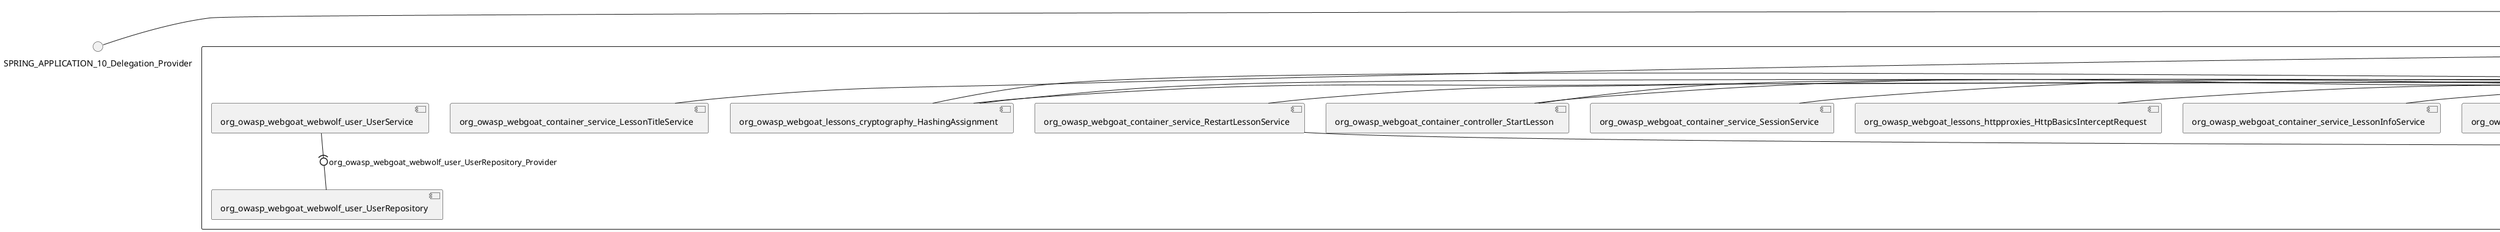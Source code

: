 @startuml
skinparam fixCircleLabelOverlapping true
skinparam componentStyle uml2
() SPRING_APPLICATION_10_Delegation_Provider
() SPRING_APPLICATION_11_Delegation_Provider
() SPRING_APPLICATION_12_Delegation_Provider
() SPRING_APPLICATION_13_Delegation_Provider
() SPRING_APPLICATION_14_Delegation_Provider
() SPRING_APPLICATION_15_Delegation_Provider
() SPRING_APPLICATION_16_Delegation_Provider
() SPRING_APPLICATION_2_Delegation_Provider
() SPRING_APPLICATION_3_Delegation_Provider
() SPRING_APPLICATION_4_Delegation_Provider
() SPRING_APPLICATION_5_Delegation_Provider
() SPRING_APPLICATION_6_Delegation_Provider
() SPRING_APPLICATION_7_Delegation_Provider
() SPRING_APPLICATION_8_Delegation_Provider
() SPRING_APPLICATION_9_Delegation_Provider
() SPRING_APPLICATION_BypassRestrictions_FieldRestrictions_POST_Delegation_Provider
() SPRING_APPLICATION_BypassRestrictions_frontendValidation_POST_Delegation_Provider
() SPRING_APPLICATION_ChromeDevTools_dummy_POST_Delegation_Provider
() SPRING_APPLICATION_ChromeDevTools_network_POST_Delegation_Provider
() SPRING_APPLICATION_CrossSiteScriptingStored_stored_xss_POST_Delegation_Provider
() SPRING_APPLICATION_CrossSiteScriptingStored_stored_xss_follow_up_POST_Delegation_Provider
() SPRING_APPLICATION_CrossSiteScripting_attack1_POST_Delegation_Provider
() SPRING_APPLICATION_CrossSiteScripting_attack3_POST_Delegation_Provider
() SPRING_APPLICATION_CrossSiteScripting_attack4_POST_Delegation_Provider
() SPRING_APPLICATION_CrossSiteScripting_attack5a_GET_Delegation_Provider
() SPRING_APPLICATION_CrossSiteScripting_attack6a_POST_Delegation_Provider
() SPRING_APPLICATION_CrossSiteScripting_dom_follow_up_POST_Delegation_Provider
() SPRING_APPLICATION_CrossSiteScripting_phone_home_xss_POST_Delegation_Provider
() SPRING_APPLICATION_CrossSiteScripting_quiz_GET_POST_Delegation_Provider
() SPRING_APPLICATION_Delegation_Provider
() SPRING_APPLICATION_GET_10_Delegation_Provider
() SPRING_APPLICATION_GET_11_Delegation_Provider
() SPRING_APPLICATION_GET_2_Delegation_Provider
() SPRING_APPLICATION_GET_3_Delegation_Provider
() SPRING_APPLICATION_GET_4_Delegation_Provider
() SPRING_APPLICATION_GET_5_Delegation_Provider
() SPRING_APPLICATION_GET_6_Delegation_Provider
() SPRING_APPLICATION_GET_7_Delegation_Provider
() SPRING_APPLICATION_GET_8_Delegation_Provider
() SPRING_APPLICATION_GET_9_Delegation_Provider
() SPRING_APPLICATION_GET_Delegation_Provider
() SPRING_APPLICATION_HtmlTampering_task_POST_Delegation_Provider
() SPRING_APPLICATION_HttpBasics_attack1_POST_Delegation_Provider
() SPRING_APPLICATION_HttpBasics_attack2_POST_Delegation_Provider
() SPRING_APPLICATION_IDOR_diff_attributes_POST_Delegation_Provider
() SPRING_APPLICATION_IDOR_login_POST_Delegation_Provider
() SPRING_APPLICATION_IDOR_profile_alt_path_POST_Delegation_Provider
() SPRING_APPLICATION_InsecureDeserialization_task_POST_Delegation_Provider
() SPRING_APPLICATION_InsecureLogin_Delegation_Provider
() SPRING_APPLICATION_JWT_decode_POST_Delegation_Provider
() SPRING_APPLICATION_JWT_jku_Delegation_Provider
() SPRING_APPLICATION_JWT_kid_Delegation_Provider
() SPRING_APPLICATION_JWT_quiz_GET_POST_Delegation_Provider
() SPRING_APPLICATION_JWT_refresh_Delegation_Provider
() SPRING_APPLICATION_JWT_secret_POST_Delegation_Provider
() SPRING_APPLICATION_JWT_votings_Delegation_Provider
() SPRING_APPLICATION_LogSpoofing_log_bleeding_POST_Delegation_Provider
() SPRING_APPLICATION_LogSpoofing_log_spoofing_POST_Delegation_Provider
() SPRING_APPLICATION_POST_10_Delegation_Provider
() SPRING_APPLICATION_POST_11_Delegation_Provider
() SPRING_APPLICATION_POST_12_Delegation_Provider
() SPRING_APPLICATION_POST_13_Delegation_Provider
() SPRING_APPLICATION_POST_14_Delegation_Provider
() SPRING_APPLICATION_POST_15_Delegation_Provider
() SPRING_APPLICATION_POST_16_Delegation_Provider
() SPRING_APPLICATION_POST_17_Delegation_Provider
() SPRING_APPLICATION_POST_18_Delegation_Provider
() SPRING_APPLICATION_POST_2_Delegation_Provider
() SPRING_APPLICATION_POST_3_Delegation_Provider
() SPRING_APPLICATION_POST_4_Delegation_Provider
() SPRING_APPLICATION_POST_5_Delegation_Provider
() SPRING_APPLICATION_POST_6_Delegation_Provider
() SPRING_APPLICATION_POST_7_Delegation_Provider
() SPRING_APPLICATION_POST_8_Delegation_Provider
() SPRING_APPLICATION_POST_9_Delegation_Provider
() SPRING_APPLICATION_POST_Delegation_Provider
() SPRING_APPLICATION_PUT_Delegation_Provider
() SPRING_APPLICATION_PasswordReset_ForgotPassword_create_password_reset_link_POST_Delegation_Provider
() SPRING_APPLICATION_PasswordReset_SecurityQuestions_POST_Delegation_Provider
() SPRING_APPLICATION_PasswordReset_reset_Delegation_Provider
() SPRING_APPLICATION_PasswordReset_simple_mail_reset_POST_Delegation_Provider
() SPRING_APPLICATION_PathTraversal_profile_picture_GET_Delegation_Provider
() SPRING_APPLICATION_PathTraversal_profile_picture_fix_GET_Delegation_Provider
() SPRING_APPLICATION_PathTraversal_profile_upload_POST_Delegation_Provider
() SPRING_APPLICATION_PathTraversal_profile_upload_fix_POST_Delegation_Provider
() SPRING_APPLICATION_PathTraversal_profile_upload_remove_user_input_POST_Delegation_Provider
() SPRING_APPLICATION_PathTraversal_random_POST_Delegation_Provider
() SPRING_APPLICATION_PathTraversal_random_picture_GET_Delegation_Provider
() SPRING_APPLICATION_PathTraversal_zip_slip_Delegation_Provider
() SPRING_APPLICATION_SSRF_task1_POST_Delegation_Provider
() SPRING_APPLICATION_SSRF_task2_POST_Delegation_Provider
() SPRING_APPLICATION_SecurePasswords_assignment_POST_Delegation_Provider
() SPRING_APPLICATION_SqlInjectionAdvanced_attack6a_POST_Delegation_Provider
() SPRING_APPLICATION_SqlInjectionAdvanced_attack6b_POST_Delegation_Provider
() SPRING_APPLICATION_SqlInjectionAdvanced_challenge_Login_POST_Delegation_Provider
() SPRING_APPLICATION_SqlInjectionAdvanced_challenge_PUT_Delegation_Provider
() SPRING_APPLICATION_SqlInjectionAdvanced_quiz_GET_POST_Delegation_Provider
() SPRING_APPLICATION_SqlInjectionMitigations_attack10a_POST_Delegation_Provider
() SPRING_APPLICATION_SqlInjectionMitigations_attack10b_POST_Delegation_Provider
() SPRING_APPLICATION_SqlInjectionMitigations_attack12a_POST_Delegation_Provider
() SPRING_APPLICATION_SqlInjectionMitigations_servers_GET_Delegation_Provider
() SPRING_APPLICATION_SqlInjection_assignment5a_POST_Delegation_Provider
() SPRING_APPLICATION_SqlInjection_assignment5b_POST_Delegation_Provider
() SPRING_APPLICATION_SqlInjection_attack10_POST_Delegation_Provider
() SPRING_APPLICATION_SqlInjection_attack2_POST_Delegation_Provider
() SPRING_APPLICATION_SqlInjection_attack3_POST_Delegation_Provider
() SPRING_APPLICATION_SqlInjection_attack4_POST_Delegation_Provider
() SPRING_APPLICATION_SqlInjection_attack5_POST_Delegation_Provider
() SPRING_APPLICATION_SqlInjection_attack8_POST_Delegation_Provider
() SPRING_APPLICATION_SqlInjection_attack9_POST_Delegation_Provider
() SPRING_APPLICATION_SqlOnlyInputValidationOnKeywords_attack_POST_Delegation_Provider
() SPRING_APPLICATION_SqlOnlyInputValidation_attack_POST_Delegation_Provider
() SPRING_APPLICATION_VulnerableComponents_attack1_POST_Delegation_Provider
() SPRING_APPLICATION_WebWolf_GET_Delegation_Provider
() SPRING_APPLICATION_WebWolf_landing_Delegation_Provider
() SPRING_APPLICATION_WebWolf_mail_Delegation_Provider
() SPRING_APPLICATION_challenge_1_POST_Delegation_Provider
() SPRING_APPLICATION_challenge_5_POST_Delegation_Provider
() SPRING_APPLICATION_challenge_7_Delegation_Provider
() SPRING_APPLICATION_challenge_8_Delegation_Provider
() SPRING_APPLICATION_challenge_logo_Delegation_Provider
() SPRING_APPLICATION_cia_quiz_GET_POST_Delegation_Provider
() SPRING_APPLICATION_clientSideFiltering_attack1_POST_Delegation_Provider
() SPRING_APPLICATION_clientSideFiltering_challenge_store_coupons_GET_Delegation_Provider
() SPRING_APPLICATION_clientSideFiltering_getItForFree_POST_Delegation_Provider
() SPRING_APPLICATION_clientSideFiltering_salaries_GET_Delegation_Provider
() SPRING_APPLICATION_crypto_encoding_basic_auth_POST_Delegation_Provider
() SPRING_APPLICATION_crypto_encoding_xor_POST_Delegation_Provider
() SPRING_APPLICATION_crypto_hashing_POST_Delegation_Provider
() SPRING_APPLICATION_crypto_secure_defaults_POST_Delegation_Provider
() SPRING_APPLICATION_crypto_signing_verify_POST_Delegation_Provider
() SPRING_APPLICATION_csrf_feedback_message_POST_Delegation_Provider
() SPRING_APPLICATION_csrf_review_POST_Delegation_Provider
() SPRING_APPLICATION_files_GET_Delegation_Provider
() SPRING_APPLICATION_fileupload_POST_Delegation_Provider
() SPRING_APPLICATION_jwt_Delegation_Provider
() SPRING_APPLICATION_landing_Delegation_Provider
() SPRING_APPLICATION_lesson_template_Delegation_Provider
() SPRING_APPLICATION_login_oauth_mvc_GET_Delegation_Provider
() SPRING_APPLICATION_mail_DELETE_GET_POST_Delegation_Provider
() SPRING_APPLICATION_register_mvc_POST_Delegation_Provider
() SPRING_APPLICATION_registration_GET_Delegation_Provider
() SPRING_APPLICATION_requests_GET_Delegation_Provider
() SPRING_APPLICATION_scoreboard_data_GET_Delegation_Provider
() SPRING_APPLICATION_server_directory_GET_Delegation_Provider
() SPRING_APPLICATION_service_debug_labels_mvc_Delegation_Provider
() SPRING_APPLICATION_service_lessonoverview_mvc_Delegation_Provider
() SPRING_APPLICATION_xxe_comments_GET_Delegation_Provider
rectangle System {
[org_owasp_webgoat_container_HammerHead] [[webgoat-webgoat.repository#_XT9deCNZEe-AS-6cLPcT8Q]]
[org_owasp_webgoat_container_WebWolfRedirect] [[webgoat-webgoat.repository#_XT9deCNZEe-AS-6cLPcT8Q]]
[org_owasp_webgoat_container_controller_StartLesson] [[webgoat-webgoat.repository#_XT9deCNZEe-AS-6cLPcT8Q]]
[org_owasp_webgoat_container_controller_Welcome] [[webgoat-webgoat.repository#_XT9deCNZEe-AS-6cLPcT8Q]]
[org_owasp_webgoat_container_i18n_PluginMessages_Provider] [[webgoat-webgoat.repository#_XT9deCNZEe-AS-6cLPcT8Q]]
[org_owasp_webgoat_container_service_EnvironmentService] [[webgoat-webgoat.repository#_XT9deCNZEe-AS-6cLPcT8Q]]
[org_owasp_webgoat_container_service_HintService] [[webgoat-webgoat.repository#_XT9deCNZEe-AS-6cLPcT8Q]]
[org_owasp_webgoat_container_service_LabelDebugService] [[webgoat-webgoat.repository#_XT9deCNZEe-AS-6cLPcT8Q]]
[org_owasp_webgoat_container_service_LabelService] [[webgoat-webgoat.repository#_XT9deCNZEe-AS-6cLPcT8Q]]
[org_owasp_webgoat_container_service_LessonInfoService] [[webgoat-webgoat.repository#_XT9deCNZEe-AS-6cLPcT8Q]]
[org_owasp_webgoat_container_service_LessonMenuService] [[webgoat-webgoat.repository#_XT9deCNZEe-AS-6cLPcT8Q]]
[org_owasp_webgoat_container_service_LessonProgressService] [[webgoat-webgoat.repository#_XT9deCNZEe-AS-6cLPcT8Q]]
[org_owasp_webgoat_container_service_LessonTitleService] [[webgoat-webgoat.repository#_XT9deCNZEe-AS-6cLPcT8Q]]
[org_owasp_webgoat_container_service_ReportCardService] [[webgoat-webgoat.repository#_XT9deCNZEe-AS-6cLPcT8Q]]
[org_owasp_webgoat_container_service_RestartLessonService] [[webgoat-webgoat.repository#_XT9deCNZEe-AS-6cLPcT8Q]]
[org_owasp_webgoat_container_service_SessionService] [[webgoat-webgoat.repository#_XT9deCNZEe-AS-6cLPcT8Q]]
[org_owasp_webgoat_container_session_UserSessionData_Provider] [[webgoat-webgoat.repository#_XT9deCNZEe-AS-6cLPcT8Q]]
[org_owasp_webgoat_container_session_WebSession_Provider] [[webgoat-webgoat.repository#_XT9deCNZEe-AS-6cLPcT8Q]]
[org_owasp_webgoat_container_users_RegistrationController] [[webgoat-webgoat.repository#_XT9deCNZEe-AS-6cLPcT8Q]]
[org_owasp_webgoat_container_users_Scoreboard] [[webgoat-webgoat.repository#_XT9deCNZEe-AS-6cLPcT8Q]]
[org_owasp_webgoat_container_users_UserRepository] [[webgoat-webgoat.repository#_XT9deCNZEe-AS-6cLPcT8Q]]
[org_owasp_webgoat_container_users_UserService] [[webgoat-webgoat.repository#_XT9deCNZEe-AS-6cLPcT8Q]]
[org_owasp_webgoat_container_users_UserTrackerRepository] [[webgoat-webgoat.repository#_XT9deCNZEe-AS-6cLPcT8Q]]
[org_owasp_webgoat_lessons_authbypass_VerifyAccount] [[webgoat-webgoat.repository#_XT9deCNZEe-AS-6cLPcT8Q]]
[org_owasp_webgoat_lessons_bypassrestrictions_BypassRestrictionsFieldRestrictions] [[webgoat-webgoat.repository#_XT9deCNZEe-AS-6cLPcT8Q]]
[org_owasp_webgoat_lessons_bypassrestrictions_BypassRestrictionsFrontendValidation] [[webgoat-webgoat.repository#_XT9deCNZEe-AS-6cLPcT8Q]]
[org_owasp_webgoat_lessons_challenges_FlagController] [[webgoat-webgoat.repository#_XT9deCNZEe-AS-6cLPcT8Q]]
[org_owasp_webgoat_lessons_challenges_challenge1_Assignment1] [[webgoat-webgoat.repository#_XT9deCNZEe-AS-6cLPcT8Q]]
[org_owasp_webgoat_lessons_challenges_challenge1_ImageServlet] [[webgoat-webgoat.repository#_XT9deCNZEe-AS-6cLPcT8Q]]
[org_owasp_webgoat_lessons_challenges_challenge5_Assignment5] [[webgoat-webgoat.repository#_XT9deCNZEe-AS-6cLPcT8Q]]
[org_owasp_webgoat_lessons_challenges_challenge7_Assignment7] [[webgoat-webgoat.repository#_XT9deCNZEe-AS-6cLPcT8Q]]
[org_owasp_webgoat_lessons_challenges_challenge8_Assignment8] [[webgoat-webgoat.repository#_XT9deCNZEe-AS-6cLPcT8Q]]
[org_owasp_webgoat_lessons_chromedevtools_NetworkDummy] [[webgoat-webgoat.repository#_XT9deCNZEe-AS-6cLPcT8Q]]
[org_owasp_webgoat_lessons_chromedevtools_NetworkLesson] [[webgoat-webgoat.repository#_XT9deCNZEe-AS-6cLPcT8Q]]
[org_owasp_webgoat_lessons_cia_CIAQuiz] [[webgoat-webgoat.repository#_XT9deCNZEe-AS-6cLPcT8Q]]
[org_owasp_webgoat_lessons_clientsidefiltering_ClientSideFilteringAssignment] [[webgoat-webgoat.repository#_XT9deCNZEe-AS-6cLPcT8Q]]
[org_owasp_webgoat_lessons_clientsidefiltering_ClientSideFilteringFreeAssignment] [[webgoat-webgoat.repository#_XT9deCNZEe-AS-6cLPcT8Q]]
[org_owasp_webgoat_lessons_clientsidefiltering_Salaries] [[webgoat-webgoat.repository#_XT9deCNZEe-AS-6cLPcT8Q]]
[org_owasp_webgoat_lessons_clientsidefiltering_ShopEndpoint] [[webgoat-webgoat.repository#_XT9deCNZEe-AS-6cLPcT8Q]]
[org_owasp_webgoat_lessons_cryptography_EncodingAssignment] [[webgoat-webgoat.repository#_XT9deCNZEe-AS-6cLPcT8Q]]
[org_owasp_webgoat_lessons_cryptography_HashingAssignment] [[webgoat-webgoat.repository#_XT9deCNZEe-AS-6cLPcT8Q]]
[org_owasp_webgoat_lessons_cryptography_SecureDefaultsAssignment] [[webgoat-webgoat.repository#_XT9deCNZEe-AS-6cLPcT8Q]]
[org_owasp_webgoat_lessons_cryptography_SigningAssignment] [[webgoat-webgoat.repository#_XT9deCNZEe-AS-6cLPcT8Q]]
[org_owasp_webgoat_lessons_cryptography_XOREncodingAssignment] [[webgoat-webgoat.repository#_XT9deCNZEe-AS-6cLPcT8Q]]
[org_owasp_webgoat_lessons_csrf_CSRFConfirmFlag1] [[webgoat-webgoat.repository#_XT9deCNZEe-AS-6cLPcT8Q]]
[org_owasp_webgoat_lessons_csrf_CSRFFeedback] [[webgoat-webgoat.repository#_XT9deCNZEe-AS-6cLPcT8Q]]
[org_owasp_webgoat_lessons_csrf_CSRFGetFlag] [[webgoat-webgoat.repository#_XT9deCNZEe-AS-6cLPcT8Q]]
[org_owasp_webgoat_lessons_csrf_CSRFLogin] [[webgoat-webgoat.repository#_XT9deCNZEe-AS-6cLPcT8Q]]
[org_owasp_webgoat_lessons_csrf_ForgedReviews] [[webgoat-webgoat.repository#_XT9deCNZEe-AS-6cLPcT8Q]]
[org_owasp_webgoat_lessons_csrf_ObjectMapper_Provider] [[webgoat-webgoat.repository#_XT9deCNZEe-AS-6cLPcT8Q]]
[org_owasp_webgoat_lessons_deserialization_InsecureDeserializationTask] [[webgoat-webgoat.repository#_XT9deCNZEe-AS-6cLPcT8Q]]
[org_owasp_webgoat_lessons_hijacksession_HijackSessionAssignment] [[webgoat-webgoat.repository#_XT9deCNZEe-AS-6cLPcT8Q]]
[org_owasp_webgoat_lessons_hijacksession_cas_HijackSessionAuthenticationProvider] [[webgoat-webgoat.repository#_XT9deCNZEe-AS-6cLPcT8Q]]
[org_owasp_webgoat_lessons_htmltampering_HtmlTamperingTask] [[webgoat-webgoat.repository#_XT9deCNZEe-AS-6cLPcT8Q]]
[org_owasp_webgoat_lessons_httpbasics_HttpBasicsLesson] [[webgoat-webgoat.repository#_XT9deCNZEe-AS-6cLPcT8Q]]
[org_owasp_webgoat_lessons_httpbasics_HttpBasicsQuiz] [[webgoat-webgoat.repository#_XT9deCNZEe-AS-6cLPcT8Q]]
[org_owasp_webgoat_lessons_httpproxies_HttpBasicsInterceptRequest] [[webgoat-webgoat.repository#_XT9deCNZEe-AS-6cLPcT8Q]]
[org_owasp_webgoat_lessons_idor_IDORDiffAttributes] [[webgoat-webgoat.repository#_XT9deCNZEe-AS-6cLPcT8Q]]
[org_owasp_webgoat_lessons_idor_IDOREditOtherProfile] [[webgoat-webgoat.repository#_XT9deCNZEe-AS-6cLPcT8Q]]
[org_owasp_webgoat_lessons_idor_IDORLogin] [[webgoat-webgoat.repository#_XT9deCNZEe-AS-6cLPcT8Q]]
[org_owasp_webgoat_lessons_idor_IDORViewOtherProfile] [[webgoat-webgoat.repository#_XT9deCNZEe-AS-6cLPcT8Q]]
[org_owasp_webgoat_lessons_idor_IDORViewOwnProfile] [[webgoat-webgoat.repository#_XT9deCNZEe-AS-6cLPcT8Q]]
[org_owasp_webgoat_lessons_idor_IDORViewOwnProfileAltUrl] [[webgoat-webgoat.repository#_XT9deCNZEe-AS-6cLPcT8Q]]
[org_owasp_webgoat_lessons_insecurelogin_InsecureLoginTask] [[webgoat-webgoat.repository#_XT9deCNZEe-AS-6cLPcT8Q]]
[org_owasp_webgoat_lessons_jwt_JWTDecodeEndpoint] [[webgoat-webgoat.repository#_XT9deCNZEe-AS-6cLPcT8Q]]
[org_owasp_webgoat_lessons_jwt_JWTQuiz] [[webgoat-webgoat.repository#_XT9deCNZEe-AS-6cLPcT8Q]]
[org_owasp_webgoat_lessons_jwt_JWTRefreshEndpoint] [[webgoat-webgoat.repository#_XT9deCNZEe-AS-6cLPcT8Q]]
[org_owasp_webgoat_lessons_jwt_JWTSecretKeyEndpoint] [[webgoat-webgoat.repository#_XT9deCNZEe-AS-6cLPcT8Q]]
[org_owasp_webgoat_lessons_jwt_JWTVotesEndpoint] [[webgoat-webgoat.repository#_XT9deCNZEe-AS-6cLPcT8Q]]
[org_owasp_webgoat_lessons_jwt_claimmisuse_JWTHeaderJKUEndpoint] [[webgoat-webgoat.repository#_XT9deCNZEe-AS-6cLPcT8Q]]
[org_owasp_webgoat_lessons_jwt_claimmisuse_JWTHeaderKIDEndpoint] [[webgoat-webgoat.repository#_XT9deCNZEe-AS-6cLPcT8Q]]
[org_owasp_webgoat_lessons_lessontemplate_SampleAttack] [[webgoat-webgoat.repository#_XT9deCNZEe-AS-6cLPcT8Q]]
[org_owasp_webgoat_lessons_logging_LogBleedingTask] [[webgoat-webgoat.repository#_XT9deCNZEe-AS-6cLPcT8Q]]
[org_owasp_webgoat_lessons_logging_LogSpoofingTask] [[webgoat-webgoat.repository#_XT9deCNZEe-AS-6cLPcT8Q]]
[org_owasp_webgoat_lessons_missingac_MissingFunctionACHiddenMenus] [[webgoat-webgoat.repository#_XT9deCNZEe-AS-6cLPcT8Q]]
[org_owasp_webgoat_lessons_missingac_MissingFunctionACUsers] [[webgoat-webgoat.repository#_XT9deCNZEe-AS-6cLPcT8Q]]
[org_owasp_webgoat_lessons_missingac_MissingFunctionACYourHash] [[webgoat-webgoat.repository#_XT9deCNZEe-AS-6cLPcT8Q]]
[org_owasp_webgoat_lessons_missingac_MissingFunctionACYourHashAdmin] [[webgoat-webgoat.repository#_XT9deCNZEe-AS-6cLPcT8Q]]
[org_owasp_webgoat_lessons_passwordreset_QuestionsAssignment] [[webgoat-webgoat.repository#_XT9deCNZEe-AS-6cLPcT8Q]]
[org_owasp_webgoat_lessons_passwordreset_ResetLinkAssignment] [[webgoat-webgoat.repository#_XT9deCNZEe-AS-6cLPcT8Q]]
[org_owasp_webgoat_lessons_passwordreset_ResetLinkAssignmentForgotPassword] [[webgoat-webgoat.repository#_XT9deCNZEe-AS-6cLPcT8Q]]
[org_owasp_webgoat_lessons_passwordreset_SecurityQuestionAssignment] [[webgoat-webgoat.repository#_XT9deCNZEe-AS-6cLPcT8Q]]
[org_owasp_webgoat_lessons_passwordreset_SimpleMailAssignment] [[webgoat-webgoat.repository#_XT9deCNZEe-AS-6cLPcT8Q]]
[org_owasp_webgoat_lessons_passwordreset_TriedQuestions] [[webgoat-webgoat.repository#_XT9deCNZEe-AS-6cLPcT8Q]]
[org_owasp_webgoat_lessons_pathtraversal_ProfileUpload] [[webgoat-webgoat.repository#_XT9deCNZEe-AS-6cLPcT8Q]]
[org_owasp_webgoat_lessons_pathtraversal_ProfileUploadFix] [[webgoat-webgoat.repository#_XT9deCNZEe-AS-6cLPcT8Q]]
[org_owasp_webgoat_lessons_pathtraversal_ProfileUploadRemoveUserInput] [[webgoat-webgoat.repository#_XT9deCNZEe-AS-6cLPcT8Q]]
[org_owasp_webgoat_lessons_pathtraversal_ProfileUploadRetrieval] [[webgoat-webgoat.repository#_XT9deCNZEe-AS-6cLPcT8Q]]
[org_owasp_webgoat_lessons_pathtraversal_ProfileZipSlip] [[webgoat-webgoat.repository#_XT9deCNZEe-AS-6cLPcT8Q]]
[org_owasp_webgoat_lessons_securepasswords_SecurePasswordsAssignment] [[webgoat-webgoat.repository#_XT9deCNZEe-AS-6cLPcT8Q]]
[org_owasp_webgoat_lessons_spoofcookie_SpoofCookieAssignment] [[webgoat-webgoat.repository#_XT9deCNZEe-AS-6cLPcT8Q]]
[org_owasp_webgoat_lessons_sqlinjection_advanced_SqlInjectionChallenge] [[webgoat-webgoat.repository#_XT9deCNZEe-AS-6cLPcT8Q]]
[org_owasp_webgoat_lessons_sqlinjection_advanced_SqlInjectionChallengeLogin] [[webgoat-webgoat.repository#_XT9deCNZEe-AS-6cLPcT8Q]]
[org_owasp_webgoat_lessons_sqlinjection_advanced_SqlInjectionLesson6a] [[webgoat-webgoat.repository#_XT9deCNZEe-AS-6cLPcT8Q]]
[org_owasp_webgoat_lessons_sqlinjection_advanced_SqlInjectionLesson6b] [[webgoat-webgoat.repository#_XT9deCNZEe-AS-6cLPcT8Q]]
[org_owasp_webgoat_lessons_sqlinjection_advanced_SqlInjectionQuiz] [[webgoat-webgoat.repository#_XT9deCNZEe-AS-6cLPcT8Q]]
[org_owasp_webgoat_lessons_sqlinjection_introduction_SqlInjectionLesson10] [[webgoat-webgoat.repository#_XT9deCNZEe-AS-6cLPcT8Q]]
[org_owasp_webgoat_lessons_sqlinjection_introduction_SqlInjectionLesson2] [[webgoat-webgoat.repository#_XT9deCNZEe-AS-6cLPcT8Q]]
[org_owasp_webgoat_lessons_sqlinjection_introduction_SqlInjectionLesson3] [[webgoat-webgoat.repository#_XT9deCNZEe-AS-6cLPcT8Q]]
[org_owasp_webgoat_lessons_sqlinjection_introduction_SqlInjectionLesson4] [[webgoat-webgoat.repository#_XT9deCNZEe-AS-6cLPcT8Q]]
[org_owasp_webgoat_lessons_sqlinjection_introduction_SqlInjectionLesson5] [[webgoat-webgoat.repository#_XT9deCNZEe-AS-6cLPcT8Q]]
[org_owasp_webgoat_lessons_sqlinjection_introduction_SqlInjectionLesson5a] [[webgoat-webgoat.repository#_XT9deCNZEe-AS-6cLPcT8Q]]
[org_owasp_webgoat_lessons_sqlinjection_introduction_SqlInjectionLesson5b] [[webgoat-webgoat.repository#_XT9deCNZEe-AS-6cLPcT8Q]]
[org_owasp_webgoat_lessons_sqlinjection_introduction_SqlInjectionLesson8] [[webgoat-webgoat.repository#_XT9deCNZEe-AS-6cLPcT8Q]]
[org_owasp_webgoat_lessons_sqlinjection_introduction_SqlInjectionLesson9] [[webgoat-webgoat.repository#_XT9deCNZEe-AS-6cLPcT8Q]]
[org_owasp_webgoat_lessons_sqlinjection_mitigation_Servers] [[webgoat-webgoat.repository#_XT9deCNZEe-AS-6cLPcT8Q]]
[org_owasp_webgoat_lessons_sqlinjection_mitigation_SqlInjectionLesson10a] [[webgoat-webgoat.repository#_XT9deCNZEe-AS-6cLPcT8Q]]
[org_owasp_webgoat_lessons_sqlinjection_mitigation_SqlInjectionLesson10b] [[webgoat-webgoat.repository#_XT9deCNZEe-AS-6cLPcT8Q]]
[org_owasp_webgoat_lessons_sqlinjection_mitigation_SqlInjectionLesson13] [[webgoat-webgoat.repository#_XT9deCNZEe-AS-6cLPcT8Q]]
[org_owasp_webgoat_lessons_sqlinjection_mitigation_SqlOnlyInputValidation] [[webgoat-webgoat.repository#_XT9deCNZEe-AS-6cLPcT8Q]]
[org_owasp_webgoat_lessons_sqlinjection_mitigation_SqlOnlyInputValidationOnKeywords] [[webgoat-webgoat.repository#_XT9deCNZEe-AS-6cLPcT8Q]]
[org_owasp_webgoat_lessons_ssrf_SSRFTask1] [[webgoat-webgoat.repository#_XT9deCNZEe-AS-6cLPcT8Q]]
[org_owasp_webgoat_lessons_ssrf_SSRFTask2] [[webgoat-webgoat.repository#_XT9deCNZEe-AS-6cLPcT8Q]]
[org_owasp_webgoat_lessons_vulnerablecomponents_VulnerableComponentsLesson] [[webgoat-webgoat.repository#_XT9deCNZEe-AS-6cLPcT8Q]]
[org_owasp_webgoat_lessons_webwolfintroduction_LandingAssignment] [[webgoat-webgoat.repository#_XT9deCNZEe-AS-6cLPcT8Q]]
[org_owasp_webgoat_lessons_webwolfintroduction_MailAssignment] [[webgoat-webgoat.repository#_XT9deCNZEe-AS-6cLPcT8Q]]
[org_owasp_webgoat_lessons_xss_CrossSiteScriptingLesson1] [[webgoat-webgoat.repository#_XT9deCNZEe-AS-6cLPcT8Q]]
[org_owasp_webgoat_lessons_xss_CrossSiteScriptingLesson3] [[webgoat-webgoat.repository#_XT9deCNZEe-AS-6cLPcT8Q]]
[org_owasp_webgoat_lessons_xss_CrossSiteScriptingLesson4] [[webgoat-webgoat.repository#_XT9deCNZEe-AS-6cLPcT8Q]]
[org_owasp_webgoat_lessons_xss_CrossSiteScriptingLesson5a] [[webgoat-webgoat.repository#_XT9deCNZEe-AS-6cLPcT8Q]]
[org_owasp_webgoat_lessons_xss_CrossSiteScriptingLesson6a] [[webgoat-webgoat.repository#_XT9deCNZEe-AS-6cLPcT8Q]]
[org_owasp_webgoat_lessons_xss_CrossSiteScriptingQuiz] [[webgoat-webgoat.repository#_XT9deCNZEe-AS-6cLPcT8Q]]
[org_owasp_webgoat_lessons_xss_DOMCrossSiteScripting] [[webgoat-webgoat.repository#_XT9deCNZEe-AS-6cLPcT8Q]]
[org_owasp_webgoat_lessons_xss_DOMCrossSiteScriptingVerifier] [[webgoat-webgoat.repository#_XT9deCNZEe-AS-6cLPcT8Q]]
[org_owasp_webgoat_lessons_xss_stored_StoredCrossSiteScriptingVerifier] [[webgoat-webgoat.repository#_XT9deCNZEe-AS-6cLPcT8Q]]
[org_owasp_webgoat_lessons_xss_stored_StoredXssComments] [[webgoat-webgoat.repository#_XT9deCNZEe-AS-6cLPcT8Q]]
[org_owasp_webgoat_lessons_xxe_BlindSendFileAssignment] [[webgoat-webgoat.repository#_XT9deCNZEe-AS-6cLPcT8Q]]
[org_owasp_webgoat_lessons_xxe_CommentsCache] [[webgoat-webgoat.repository#_XT9deCNZEe-AS-6cLPcT8Q]]
[org_owasp_webgoat_lessons_xxe_CommentsEndpoint] [[webgoat-webgoat.repository#_XT9deCNZEe-AS-6cLPcT8Q]]
[org_owasp_webgoat_lessons_xxe_ContentTypeAssignment] [[webgoat-webgoat.repository#_XT9deCNZEe-AS-6cLPcT8Q]]
[org_owasp_webgoat_lessons_xxe_SimpleXXE] [[webgoat-webgoat.repository#_XT9deCNZEe-AS-6cLPcT8Q]]
[org_owasp_webgoat_webwolf_FileServer] [[webgoat-webgoat.repository#_XT9deCNZEe-AS-6cLPcT8Q]]
[org_owasp_webgoat_webwolf_jwt_JWTController] [[webgoat-webgoat.repository#_XT9deCNZEe-AS-6cLPcT8Q]]
[org_owasp_webgoat_webwolf_mailbox_MailboxController] [[webgoat-webgoat.repository#_XT9deCNZEe-AS-6cLPcT8Q]]
[org_owasp_webgoat_webwolf_mailbox_MailboxRepository] [[webgoat-webgoat.repository#_XT9deCNZEe-AS-6cLPcT8Q]]
[org_owasp_webgoat_webwolf_requests_LandingPage] [[webgoat-webgoat.repository#_XT9deCNZEe-AS-6cLPcT8Q]]
[org_owasp_webgoat_webwolf_requests_Requests] [[webgoat-webgoat.repository#_XT9deCNZEe-AS-6cLPcT8Q]]
[org_owasp_webgoat_webwolf_user_UserRepository] [[webgoat-webgoat.repository#_XT9deCNZEe-AS-6cLPcT8Q]]
[org_owasp_webgoat_webwolf_user_UserService] [[webgoat-webgoat.repository#_XT9deCNZEe-AS-6cLPcT8Q]]
port SPRING_APPLICATION_10_Provider
SPRING_APPLICATION_10_Delegation_Provider - SPRING_APPLICATION_10_Provider
SPRING_APPLICATION_10_Provider - [org_owasp_webgoat_container_controller_StartLesson]
port SPRING_APPLICATION_11_Provider
SPRING_APPLICATION_11_Delegation_Provider - SPRING_APPLICATION_11_Provider
SPRING_APPLICATION_11_Provider - [org_owasp_webgoat_container_service_LessonTitleService]
port SPRING_APPLICATION_12_Provider
SPRING_APPLICATION_12_Delegation_Provider - SPRING_APPLICATION_12_Provider
SPRING_APPLICATION_12_Provider - [org_owasp_webgoat_lessons_cryptography_HashingAssignment]
port SPRING_APPLICATION_13_Provider
SPRING_APPLICATION_13_Delegation_Provider - SPRING_APPLICATION_13_Provider
SPRING_APPLICATION_13_Provider - [org_owasp_webgoat_lessons_cryptography_HashingAssignment]
port SPRING_APPLICATION_14_Provider
SPRING_APPLICATION_14_Delegation_Provider - SPRING_APPLICATION_14_Provider
SPRING_APPLICATION_14_Provider - [org_owasp_webgoat_container_service_RestartLessonService]
port SPRING_APPLICATION_15_Provider
SPRING_APPLICATION_15_Delegation_Provider - SPRING_APPLICATION_15_Provider
SPRING_APPLICATION_15_Provider - [org_owasp_webgoat_lessons_jwt_JWTSecretKeyEndpoint]
port SPRING_APPLICATION_16_Provider
SPRING_APPLICATION_16_Delegation_Provider - SPRING_APPLICATION_16_Provider
SPRING_APPLICATION_16_Provider - [org_owasp_webgoat_container_service_SessionService]
port SPRING_APPLICATION_2_Provider
SPRING_APPLICATION_2_Delegation_Provider - SPRING_APPLICATION_2_Provider
SPRING_APPLICATION_2_Provider - [org_owasp_webgoat_lessons_httpproxies_HttpBasicsInterceptRequest]
port SPRING_APPLICATION_3_Provider
SPRING_APPLICATION_3_Delegation_Provider - SPRING_APPLICATION_3_Provider
SPRING_APPLICATION_3_Provider - [org_owasp_webgoat_container_service_LabelDebugService]
port SPRING_APPLICATION_4_Provider
SPRING_APPLICATION_4_Delegation_Provider - SPRING_APPLICATION_4_Provider
SPRING_APPLICATION_4_Provider - [org_owasp_webgoat_container_service_LessonInfoService]
port SPRING_APPLICATION_5_Provider
SPRING_APPLICATION_5_Delegation_Provider - SPRING_APPLICATION_5_Provider
SPRING_APPLICATION_5_Provider - [org_owasp_webgoat_container_HammerHead]
port SPRING_APPLICATION_6_Provider
SPRING_APPLICATION_6_Delegation_Provider - SPRING_APPLICATION_6_Provider
SPRING_APPLICATION_6_Provider - [org_owasp_webgoat_container_controller_StartLesson]
port SPRING_APPLICATION_7_Provider
SPRING_APPLICATION_7_Delegation_Provider - SPRING_APPLICATION_7_Provider
SPRING_APPLICATION_7_Provider - [org_owasp_webgoat_lessons_cryptography_SigningAssignment]
port SPRING_APPLICATION_8_Provider
SPRING_APPLICATION_8_Delegation_Provider - SPRING_APPLICATION_8_Provider
SPRING_APPLICATION_8_Provider - [org_owasp_webgoat_container_service_LessonMenuService]
port SPRING_APPLICATION_9_Provider
SPRING_APPLICATION_9_Delegation_Provider - SPRING_APPLICATION_9_Provider
SPRING_APPLICATION_9_Provider - [org_owasp_webgoat_webwolf_FileServer]
port SPRING_APPLICATION_BypassRestrictions_FieldRestrictions_POST_Provider
SPRING_APPLICATION_BypassRestrictions_FieldRestrictions_POST_Delegation_Provider - SPRING_APPLICATION_BypassRestrictions_FieldRestrictions_POST_Provider
SPRING_APPLICATION_BypassRestrictions_FieldRestrictions_POST_Provider - [org_owasp_webgoat_lessons_bypassrestrictions_BypassRestrictionsFieldRestrictions]
port SPRING_APPLICATION_BypassRestrictions_frontendValidation_POST_Provider
SPRING_APPLICATION_BypassRestrictions_frontendValidation_POST_Delegation_Provider - SPRING_APPLICATION_BypassRestrictions_frontendValidation_POST_Provider
SPRING_APPLICATION_BypassRestrictions_frontendValidation_POST_Provider - [org_owasp_webgoat_lessons_bypassrestrictions_BypassRestrictionsFrontendValidation]
port SPRING_APPLICATION_ChromeDevTools_dummy_POST_Provider
SPRING_APPLICATION_ChromeDevTools_dummy_POST_Delegation_Provider - SPRING_APPLICATION_ChromeDevTools_dummy_POST_Provider
SPRING_APPLICATION_ChromeDevTools_dummy_POST_Provider - [org_owasp_webgoat_lessons_chromedevtools_NetworkDummy]
port SPRING_APPLICATION_ChromeDevTools_network_POST_Provider
SPRING_APPLICATION_ChromeDevTools_network_POST_Delegation_Provider - SPRING_APPLICATION_ChromeDevTools_network_POST_Provider
SPRING_APPLICATION_ChromeDevTools_network_POST_Provider - [org_owasp_webgoat_lessons_chromedevtools_NetworkLesson]
port SPRING_APPLICATION_CrossSiteScriptingStored_stored_xss_POST_Provider
SPRING_APPLICATION_CrossSiteScriptingStored_stored_xss_POST_Delegation_Provider - SPRING_APPLICATION_CrossSiteScriptingStored_stored_xss_POST_Provider
SPRING_APPLICATION_CrossSiteScriptingStored_stored_xss_POST_Provider - [org_owasp_webgoat_lessons_xss_stored_StoredXssComments]
port SPRING_APPLICATION_CrossSiteScriptingStored_stored_xss_follow_up_POST_Provider
SPRING_APPLICATION_CrossSiteScriptingStored_stored_xss_follow_up_POST_Delegation_Provider - SPRING_APPLICATION_CrossSiteScriptingStored_stored_xss_follow_up_POST_Provider
SPRING_APPLICATION_CrossSiteScriptingStored_stored_xss_follow_up_POST_Provider - [org_owasp_webgoat_lessons_xss_stored_StoredCrossSiteScriptingVerifier]
port SPRING_APPLICATION_CrossSiteScripting_attack1_POST_Provider
SPRING_APPLICATION_CrossSiteScripting_attack1_POST_Delegation_Provider - SPRING_APPLICATION_CrossSiteScripting_attack1_POST_Provider
SPRING_APPLICATION_CrossSiteScripting_attack1_POST_Provider - [org_owasp_webgoat_lessons_xss_CrossSiteScriptingLesson1]
port SPRING_APPLICATION_CrossSiteScripting_attack3_POST_Provider
SPRING_APPLICATION_CrossSiteScripting_attack3_POST_Delegation_Provider - SPRING_APPLICATION_CrossSiteScripting_attack3_POST_Provider
SPRING_APPLICATION_CrossSiteScripting_attack3_POST_Provider - [org_owasp_webgoat_lessons_xss_CrossSiteScriptingLesson3]
port SPRING_APPLICATION_CrossSiteScripting_attack4_POST_Provider
SPRING_APPLICATION_CrossSiteScripting_attack4_POST_Delegation_Provider - SPRING_APPLICATION_CrossSiteScripting_attack4_POST_Provider
SPRING_APPLICATION_CrossSiteScripting_attack4_POST_Provider - [org_owasp_webgoat_lessons_xss_CrossSiteScriptingLesson4]
port SPRING_APPLICATION_CrossSiteScripting_attack5a_GET_Provider
SPRING_APPLICATION_CrossSiteScripting_attack5a_GET_Delegation_Provider - SPRING_APPLICATION_CrossSiteScripting_attack5a_GET_Provider
SPRING_APPLICATION_CrossSiteScripting_attack5a_GET_Provider - [org_owasp_webgoat_lessons_xss_CrossSiteScriptingLesson5a]
port SPRING_APPLICATION_CrossSiteScripting_attack6a_POST_Provider
SPRING_APPLICATION_CrossSiteScripting_attack6a_POST_Delegation_Provider - SPRING_APPLICATION_CrossSiteScripting_attack6a_POST_Provider
SPRING_APPLICATION_CrossSiteScripting_attack6a_POST_Provider - [org_owasp_webgoat_lessons_xss_CrossSiteScriptingLesson6a]
port SPRING_APPLICATION_CrossSiteScripting_dom_follow_up_POST_Provider
SPRING_APPLICATION_CrossSiteScripting_dom_follow_up_POST_Delegation_Provider - SPRING_APPLICATION_CrossSiteScripting_dom_follow_up_POST_Provider
SPRING_APPLICATION_CrossSiteScripting_dom_follow_up_POST_Provider - [org_owasp_webgoat_lessons_xss_DOMCrossSiteScriptingVerifier]
port SPRING_APPLICATION_CrossSiteScripting_phone_home_xss_POST_Provider
SPRING_APPLICATION_CrossSiteScripting_phone_home_xss_POST_Delegation_Provider - SPRING_APPLICATION_CrossSiteScripting_phone_home_xss_POST_Provider
SPRING_APPLICATION_CrossSiteScripting_phone_home_xss_POST_Provider - [org_owasp_webgoat_lessons_xss_DOMCrossSiteScripting]
port SPRING_APPLICATION_CrossSiteScripting_quiz_GET_POST_Provider
SPRING_APPLICATION_CrossSiteScripting_quiz_GET_POST_Delegation_Provider - SPRING_APPLICATION_CrossSiteScripting_quiz_GET_POST_Provider
SPRING_APPLICATION_CrossSiteScripting_quiz_GET_POST_Provider - [org_owasp_webgoat_lessons_xss_CrossSiteScriptingQuiz]
port SPRING_APPLICATION_Provider
SPRING_APPLICATION_Delegation_Provider - SPRING_APPLICATION_Provider
SPRING_APPLICATION_Provider - [org_owasp_webgoat_lessons_xxe_SimpleXXE]
port SPRING_APPLICATION_GET_10_Provider
SPRING_APPLICATION_GET_10_Delegation_Provider - SPRING_APPLICATION_GET_10_Provider
SPRING_APPLICATION_GET_10_Provider - [org_owasp_webgoat_lessons_idor_IDORViewOtherProfile]
port SPRING_APPLICATION_GET_11_Provider
SPRING_APPLICATION_GET_11_Delegation_Provider - SPRING_APPLICATION_GET_11_Provider
SPRING_APPLICATION_GET_11_Provider - [org_owasp_webgoat_container_service_ReportCardService]
port SPRING_APPLICATION_GET_2_Provider
SPRING_APPLICATION_GET_2_Delegation_Provider - SPRING_APPLICATION_GET_2_Provider
SPRING_APPLICATION_GET_2_Provider - [org_owasp_webgoat_lessons_xss_stored_StoredXssComments]
port SPRING_APPLICATION_GET_3_Provider
SPRING_APPLICATION_GET_3_Delegation_Provider - SPRING_APPLICATION_GET_3_Provider
SPRING_APPLICATION_GET_3_Provider - [org_owasp_webgoat_lessons_missingac_MissingFunctionACUsers]
port SPRING_APPLICATION_GET_4_Provider
SPRING_APPLICATION_GET_4_Delegation_Provider - SPRING_APPLICATION_GET_4_Provider
SPRING_APPLICATION_GET_4_Provider - [org_owasp_webgoat_container_service_LabelService]
port SPRING_APPLICATION_GET_5_Provider
SPRING_APPLICATION_GET_5_Delegation_Provider - SPRING_APPLICATION_GET_5_Provider
SPRING_APPLICATION_GET_5_Provider - [org_owasp_webgoat_lessons_csrf_ForgedReviews]
port SPRING_APPLICATION_GET_6_Provider
SPRING_APPLICATION_GET_6_Delegation_Provider - SPRING_APPLICATION_GET_6_Provider
SPRING_APPLICATION_GET_6_Provider - [org_owasp_webgoat_container_controller_Welcome]
port SPRING_APPLICATION_GET_7_Provider
SPRING_APPLICATION_GET_7_Delegation_Provider - SPRING_APPLICATION_GET_7_Provider
SPRING_APPLICATION_GET_7_Provider - [org_owasp_webgoat_container_service_HintService]
port SPRING_APPLICATION_GET_8_Provider
SPRING_APPLICATION_GET_8_Delegation_Provider - SPRING_APPLICATION_GET_8_Provider
SPRING_APPLICATION_GET_8_Provider - [org_owasp_webgoat_lessons_idor_IDORViewOwnProfile]
port SPRING_APPLICATION_GET_9_Provider
SPRING_APPLICATION_GET_9_Delegation_Provider - SPRING_APPLICATION_GET_9_Provider
SPRING_APPLICATION_GET_9_Provider - [org_owasp_webgoat_lessons_cryptography_EncodingAssignment]
port SPRING_APPLICATION_GET_Provider
SPRING_APPLICATION_GET_Delegation_Provider - SPRING_APPLICATION_GET_Provider
SPRING_APPLICATION_GET_Provider - [org_owasp_webgoat_lessons_spoofcookie_SpoofCookieAssignment]
port SPRING_APPLICATION_HtmlTampering_task_POST_Provider
SPRING_APPLICATION_HtmlTampering_task_POST_Delegation_Provider - SPRING_APPLICATION_HtmlTampering_task_POST_Provider
SPRING_APPLICATION_HtmlTampering_task_POST_Provider - [org_owasp_webgoat_lessons_htmltampering_HtmlTamperingTask]
port SPRING_APPLICATION_HttpBasics_attack1_POST_Provider
SPRING_APPLICATION_HttpBasics_attack1_POST_Delegation_Provider - SPRING_APPLICATION_HttpBasics_attack1_POST_Provider
SPRING_APPLICATION_HttpBasics_attack1_POST_Provider - [org_owasp_webgoat_lessons_httpbasics_HttpBasicsLesson]
port SPRING_APPLICATION_HttpBasics_attack2_POST_Provider
SPRING_APPLICATION_HttpBasics_attack2_POST_Delegation_Provider - SPRING_APPLICATION_HttpBasics_attack2_POST_Provider
SPRING_APPLICATION_HttpBasics_attack2_POST_Provider - [org_owasp_webgoat_lessons_httpbasics_HttpBasicsQuiz]
port SPRING_APPLICATION_IDOR_diff_attributes_POST_Provider
SPRING_APPLICATION_IDOR_diff_attributes_POST_Delegation_Provider - SPRING_APPLICATION_IDOR_diff_attributes_POST_Provider
SPRING_APPLICATION_IDOR_diff_attributes_POST_Provider - [org_owasp_webgoat_lessons_idor_IDORDiffAttributes]
port SPRING_APPLICATION_IDOR_login_POST_Provider
SPRING_APPLICATION_IDOR_login_POST_Delegation_Provider - SPRING_APPLICATION_IDOR_login_POST_Provider
SPRING_APPLICATION_IDOR_login_POST_Provider - [org_owasp_webgoat_lessons_idor_IDORLogin]
port SPRING_APPLICATION_IDOR_profile_alt_path_POST_Provider
SPRING_APPLICATION_IDOR_profile_alt_path_POST_Delegation_Provider - SPRING_APPLICATION_IDOR_profile_alt_path_POST_Provider
SPRING_APPLICATION_IDOR_profile_alt_path_POST_Provider - [org_owasp_webgoat_lessons_idor_IDORViewOwnProfileAltUrl]
port SPRING_APPLICATION_InsecureDeserialization_task_POST_Provider
SPRING_APPLICATION_InsecureDeserialization_task_POST_Delegation_Provider - SPRING_APPLICATION_InsecureDeserialization_task_POST_Provider
SPRING_APPLICATION_InsecureDeserialization_task_POST_Provider - [org_owasp_webgoat_lessons_deserialization_InsecureDeserializationTask]
port SPRING_APPLICATION_InsecureLogin_Provider
SPRING_APPLICATION_InsecureLogin_Delegation_Provider - SPRING_APPLICATION_InsecureLogin_Provider
SPRING_APPLICATION_InsecureLogin_Provider - [org_owasp_webgoat_lessons_insecurelogin_InsecureLoginTask]
port SPRING_APPLICATION_JWT_decode_POST_Provider
SPRING_APPLICATION_JWT_decode_POST_Delegation_Provider - SPRING_APPLICATION_JWT_decode_POST_Provider
SPRING_APPLICATION_JWT_decode_POST_Provider - [org_owasp_webgoat_lessons_jwt_JWTDecodeEndpoint]
port SPRING_APPLICATION_JWT_jku_Provider
SPRING_APPLICATION_JWT_jku_Delegation_Provider - SPRING_APPLICATION_JWT_jku_Provider
SPRING_APPLICATION_JWT_jku_Provider - [org_owasp_webgoat_lessons_jwt_claimmisuse_JWTHeaderJKUEndpoint]
port SPRING_APPLICATION_JWT_kid_Provider
SPRING_APPLICATION_JWT_kid_Delegation_Provider - SPRING_APPLICATION_JWT_kid_Provider
SPRING_APPLICATION_JWT_kid_Provider - [org_owasp_webgoat_lessons_jwt_claimmisuse_JWTHeaderKIDEndpoint]
port SPRING_APPLICATION_JWT_quiz_GET_POST_Provider
SPRING_APPLICATION_JWT_quiz_GET_POST_Delegation_Provider - SPRING_APPLICATION_JWT_quiz_GET_POST_Provider
SPRING_APPLICATION_JWT_quiz_GET_POST_Provider - [org_owasp_webgoat_lessons_jwt_JWTQuiz]
port SPRING_APPLICATION_JWT_refresh_Provider
SPRING_APPLICATION_JWT_refresh_Delegation_Provider - SPRING_APPLICATION_JWT_refresh_Provider
SPRING_APPLICATION_JWT_refresh_Provider - [org_owasp_webgoat_lessons_jwt_JWTRefreshEndpoint]
port SPRING_APPLICATION_JWT_secret_POST_Provider
SPRING_APPLICATION_JWT_secret_POST_Delegation_Provider - SPRING_APPLICATION_JWT_secret_POST_Provider
SPRING_APPLICATION_JWT_secret_POST_Provider - [org_owasp_webgoat_lessons_jwt_JWTSecretKeyEndpoint]
port SPRING_APPLICATION_JWT_votings_Provider
SPRING_APPLICATION_JWT_votings_Delegation_Provider - SPRING_APPLICATION_JWT_votings_Provider
SPRING_APPLICATION_JWT_votings_Provider - [org_owasp_webgoat_lessons_jwt_JWTVotesEndpoint]
port SPRING_APPLICATION_LogSpoofing_log_bleeding_POST_Provider
SPRING_APPLICATION_LogSpoofing_log_bleeding_POST_Delegation_Provider - SPRING_APPLICATION_LogSpoofing_log_bleeding_POST_Provider
SPRING_APPLICATION_LogSpoofing_log_bleeding_POST_Provider - [org_owasp_webgoat_lessons_logging_LogBleedingTask]
port SPRING_APPLICATION_LogSpoofing_log_spoofing_POST_Provider
SPRING_APPLICATION_LogSpoofing_log_spoofing_POST_Delegation_Provider - SPRING_APPLICATION_LogSpoofing_log_spoofing_POST_Provider
SPRING_APPLICATION_LogSpoofing_log_spoofing_POST_Provider - [org_owasp_webgoat_lessons_logging_LogSpoofingTask]
port SPRING_APPLICATION_POST_10_Provider
SPRING_APPLICATION_POST_10_Delegation_Provider - SPRING_APPLICATION_POST_10_Provider
SPRING_APPLICATION_POST_10_Provider - [org_owasp_webgoat_lessons_challenges_FlagController]
port SPRING_APPLICATION_POST_11_Provider
SPRING_APPLICATION_POST_11_Delegation_Provider - SPRING_APPLICATION_POST_11_Provider
SPRING_APPLICATION_POST_11_Provider - [org_owasp_webgoat_lessons_missingac_MissingFunctionACYourHash]
port SPRING_APPLICATION_POST_12_Provider
SPRING_APPLICATION_POST_12_Delegation_Provider - SPRING_APPLICATION_POST_12_Provider
SPRING_APPLICATION_POST_12_Provider - [org_owasp_webgoat_lessons_authbypass_VerifyAccount]
port SPRING_APPLICATION_POST_13_Provider
SPRING_APPLICATION_POST_13_Delegation_Provider - SPRING_APPLICATION_POST_13_Provider
SPRING_APPLICATION_POST_13_Provider - [org_owasp_webgoat_lessons_csrf_CSRFGetFlag]
port SPRING_APPLICATION_POST_14_Provider
SPRING_APPLICATION_POST_14_Delegation_Provider - SPRING_APPLICATION_POST_14_Provider
SPRING_APPLICATION_POST_14_Provider - [org_owasp_webgoat_lessons_xxe_SimpleXXE]
port SPRING_APPLICATION_POST_15_Provider
SPRING_APPLICATION_POST_15_Delegation_Provider - SPRING_APPLICATION_POST_15_Provider
SPRING_APPLICATION_POST_15_Provider - [org_owasp_webgoat_lessons_passwordreset_SimpleMailAssignment]
port SPRING_APPLICATION_POST_16_Provider
SPRING_APPLICATION_POST_16_Delegation_Provider - SPRING_APPLICATION_POST_16_Provider
SPRING_APPLICATION_POST_16_Provider - [org_owasp_webgoat_lessons_xxe_BlindSendFileAssignment]
port SPRING_APPLICATION_POST_17_Provider
SPRING_APPLICATION_POST_17_Delegation_Provider - SPRING_APPLICATION_POST_17_Provider
SPRING_APPLICATION_POST_17_Provider - [org_owasp_webgoat_lessons_missingac_MissingFunctionACHiddenMenus]
port SPRING_APPLICATION_POST_18_Provider
SPRING_APPLICATION_POST_18_Delegation_Provider - SPRING_APPLICATION_POST_18_Provider
SPRING_APPLICATION_POST_18_Provider - [org_owasp_webgoat_lessons_xxe_ContentTypeAssignment]
port SPRING_APPLICATION_POST_2_Provider
SPRING_APPLICATION_POST_2_Delegation_Provider - SPRING_APPLICATION_POST_2_Provider
SPRING_APPLICATION_POST_2_Provider - [org_owasp_webgoat_lessons_chromedevtools_NetworkLesson]
port SPRING_APPLICATION_POST_3_Provider
SPRING_APPLICATION_POST_3_Delegation_Provider - SPRING_APPLICATION_POST_3_Provider
SPRING_APPLICATION_POST_3_Provider - [org_owasp_webgoat_lessons_missingac_MissingFunctionACYourHashAdmin]
port SPRING_APPLICATION_POST_4_Provider
SPRING_APPLICATION_POST_4_Delegation_Provider - SPRING_APPLICATION_POST_4_Provider
SPRING_APPLICATION_POST_4_Provider - [org_owasp_webgoat_lessons_missingac_MissingFunctionACUsers]
port SPRING_APPLICATION_POST_5_Provider
SPRING_APPLICATION_POST_5_Delegation_Provider - SPRING_APPLICATION_POST_5_Provider
SPRING_APPLICATION_POST_5_Provider - [org_owasp_webgoat_lessons_csrf_CSRFConfirmFlag1]
port SPRING_APPLICATION_POST_6_Provider
SPRING_APPLICATION_POST_6_Delegation_Provider - SPRING_APPLICATION_POST_6_Provider
SPRING_APPLICATION_POST_6_Provider - [org_owasp_webgoat_lessons_csrf_CSRFLogin]
port SPRING_APPLICATION_POST_7_Provider
SPRING_APPLICATION_POST_7_Delegation_Provider - SPRING_APPLICATION_POST_7_Provider
SPRING_APPLICATION_POST_7_Provider - [org_owasp_webgoat_lessons_spoofcookie_SpoofCookieAssignment]
port SPRING_APPLICATION_POST_8_Provider
SPRING_APPLICATION_POST_8_Delegation_Provider - SPRING_APPLICATION_POST_8_Provider
SPRING_APPLICATION_POST_8_Provider - [org_owasp_webgoat_lessons_csrf_CSRFFeedback]
port SPRING_APPLICATION_POST_9_Provider
SPRING_APPLICATION_POST_9_Delegation_Provider - SPRING_APPLICATION_POST_9_Provider
SPRING_APPLICATION_POST_9_Provider - [org_owasp_webgoat_lessons_passwordreset_QuestionsAssignment]
port SPRING_APPLICATION_POST_Provider
SPRING_APPLICATION_POST_Delegation_Provider - SPRING_APPLICATION_POST_Provider
SPRING_APPLICATION_POST_Provider - [org_owasp_webgoat_lessons_hijacksession_HijackSessionAssignment]
port SPRING_APPLICATION_PUT_Provider
SPRING_APPLICATION_PUT_Delegation_Provider - SPRING_APPLICATION_PUT_Provider
SPRING_APPLICATION_PUT_Provider - [org_owasp_webgoat_lessons_idor_IDOREditOtherProfile]
port SPRING_APPLICATION_PasswordReset_ForgotPassword_create_password_reset_link_POST_Provider
SPRING_APPLICATION_PasswordReset_ForgotPassword_create_password_reset_link_POST_Delegation_Provider - SPRING_APPLICATION_PasswordReset_ForgotPassword_create_password_reset_link_POST_Provider
SPRING_APPLICATION_PasswordReset_ForgotPassword_create_password_reset_link_POST_Provider - [org_owasp_webgoat_lessons_passwordreset_ResetLinkAssignmentForgotPassword]
port SPRING_APPLICATION_PasswordReset_SecurityQuestions_POST_Provider
SPRING_APPLICATION_PasswordReset_SecurityQuestions_POST_Delegation_Provider - SPRING_APPLICATION_PasswordReset_SecurityQuestions_POST_Provider
SPRING_APPLICATION_PasswordReset_SecurityQuestions_POST_Provider - [org_owasp_webgoat_lessons_passwordreset_SecurityQuestionAssignment]
port SPRING_APPLICATION_PasswordReset_reset_Provider
SPRING_APPLICATION_PasswordReset_reset_Delegation_Provider - SPRING_APPLICATION_PasswordReset_reset_Provider
SPRING_APPLICATION_PasswordReset_reset_Provider - [org_owasp_webgoat_lessons_passwordreset_ResetLinkAssignment]
port SPRING_APPLICATION_PasswordReset_simple_mail_reset_POST_Provider
SPRING_APPLICATION_PasswordReset_simple_mail_reset_POST_Delegation_Provider - SPRING_APPLICATION_PasswordReset_simple_mail_reset_POST_Provider
SPRING_APPLICATION_PasswordReset_simple_mail_reset_POST_Provider - [org_owasp_webgoat_lessons_passwordreset_SimpleMailAssignment]
port SPRING_APPLICATION_PathTraversal_profile_picture_GET_Provider
SPRING_APPLICATION_PathTraversal_profile_picture_GET_Delegation_Provider - SPRING_APPLICATION_PathTraversal_profile_picture_GET_Provider
SPRING_APPLICATION_PathTraversal_profile_picture_GET_Provider - [org_owasp_webgoat_lessons_pathtraversal_ProfileUpload]
port SPRING_APPLICATION_PathTraversal_profile_picture_fix_GET_Provider
SPRING_APPLICATION_PathTraversal_profile_picture_fix_GET_Delegation_Provider - SPRING_APPLICATION_PathTraversal_profile_picture_fix_GET_Provider
SPRING_APPLICATION_PathTraversal_profile_picture_fix_GET_Provider - [org_owasp_webgoat_lessons_pathtraversal_ProfileUploadFix]
port SPRING_APPLICATION_PathTraversal_profile_upload_POST_Provider
SPRING_APPLICATION_PathTraversal_profile_upload_POST_Delegation_Provider - SPRING_APPLICATION_PathTraversal_profile_upload_POST_Provider
SPRING_APPLICATION_PathTraversal_profile_upload_POST_Provider - [org_owasp_webgoat_lessons_pathtraversal_ProfileUpload]
port SPRING_APPLICATION_PathTraversal_profile_upload_fix_POST_Provider
SPRING_APPLICATION_PathTraversal_profile_upload_fix_POST_Delegation_Provider - SPRING_APPLICATION_PathTraversal_profile_upload_fix_POST_Provider
SPRING_APPLICATION_PathTraversal_profile_upload_fix_POST_Provider - [org_owasp_webgoat_lessons_pathtraversal_ProfileUploadFix]
port SPRING_APPLICATION_PathTraversal_profile_upload_remove_user_input_POST_Provider
SPRING_APPLICATION_PathTraversal_profile_upload_remove_user_input_POST_Delegation_Provider - SPRING_APPLICATION_PathTraversal_profile_upload_remove_user_input_POST_Provider
SPRING_APPLICATION_PathTraversal_profile_upload_remove_user_input_POST_Provider - [org_owasp_webgoat_lessons_pathtraversal_ProfileUploadRemoveUserInput]
port SPRING_APPLICATION_PathTraversal_random_POST_Provider
SPRING_APPLICATION_PathTraversal_random_POST_Delegation_Provider - SPRING_APPLICATION_PathTraversal_random_POST_Provider
SPRING_APPLICATION_PathTraversal_random_POST_Provider - [org_owasp_webgoat_lessons_pathtraversal_ProfileUploadRetrieval]
port SPRING_APPLICATION_PathTraversal_random_picture_GET_Provider
SPRING_APPLICATION_PathTraversal_random_picture_GET_Delegation_Provider - SPRING_APPLICATION_PathTraversal_random_picture_GET_Provider
SPRING_APPLICATION_PathTraversal_random_picture_GET_Provider - [org_owasp_webgoat_lessons_pathtraversal_ProfileUploadRetrieval]
port SPRING_APPLICATION_PathTraversal_zip_slip_Provider
SPRING_APPLICATION_PathTraversal_zip_slip_Delegation_Provider - SPRING_APPLICATION_PathTraversal_zip_slip_Provider
SPRING_APPLICATION_PathTraversal_zip_slip_Provider - [org_owasp_webgoat_lessons_pathtraversal_ProfileZipSlip]
port SPRING_APPLICATION_SSRF_task1_POST_Provider
SPRING_APPLICATION_SSRF_task1_POST_Delegation_Provider - SPRING_APPLICATION_SSRF_task1_POST_Provider
SPRING_APPLICATION_SSRF_task1_POST_Provider - [org_owasp_webgoat_lessons_ssrf_SSRFTask1]
port SPRING_APPLICATION_SSRF_task2_POST_Provider
SPRING_APPLICATION_SSRF_task2_POST_Delegation_Provider - SPRING_APPLICATION_SSRF_task2_POST_Provider
SPRING_APPLICATION_SSRF_task2_POST_Provider - [org_owasp_webgoat_lessons_ssrf_SSRFTask2]
port SPRING_APPLICATION_SecurePasswords_assignment_POST_Provider
SPRING_APPLICATION_SecurePasswords_assignment_POST_Delegation_Provider - SPRING_APPLICATION_SecurePasswords_assignment_POST_Provider
SPRING_APPLICATION_SecurePasswords_assignment_POST_Provider - [org_owasp_webgoat_lessons_securepasswords_SecurePasswordsAssignment]
port SPRING_APPLICATION_SqlInjectionAdvanced_attack6a_POST_Provider
SPRING_APPLICATION_SqlInjectionAdvanced_attack6a_POST_Delegation_Provider - SPRING_APPLICATION_SqlInjectionAdvanced_attack6a_POST_Provider
SPRING_APPLICATION_SqlInjectionAdvanced_attack6a_POST_Provider - [org_owasp_webgoat_lessons_sqlinjection_advanced_SqlInjectionLesson6a]
port SPRING_APPLICATION_SqlInjectionAdvanced_attack6b_POST_Provider
SPRING_APPLICATION_SqlInjectionAdvanced_attack6b_POST_Delegation_Provider - SPRING_APPLICATION_SqlInjectionAdvanced_attack6b_POST_Provider
SPRING_APPLICATION_SqlInjectionAdvanced_attack6b_POST_Provider - [org_owasp_webgoat_lessons_sqlinjection_advanced_SqlInjectionLesson6b]
port SPRING_APPLICATION_SqlInjectionAdvanced_challenge_Login_POST_Provider
SPRING_APPLICATION_SqlInjectionAdvanced_challenge_Login_POST_Delegation_Provider - SPRING_APPLICATION_SqlInjectionAdvanced_challenge_Login_POST_Provider
SPRING_APPLICATION_SqlInjectionAdvanced_challenge_Login_POST_Provider - [org_owasp_webgoat_lessons_sqlinjection_advanced_SqlInjectionChallengeLogin]
port SPRING_APPLICATION_SqlInjectionAdvanced_challenge_PUT_Provider
SPRING_APPLICATION_SqlInjectionAdvanced_challenge_PUT_Delegation_Provider - SPRING_APPLICATION_SqlInjectionAdvanced_challenge_PUT_Provider
SPRING_APPLICATION_SqlInjectionAdvanced_challenge_PUT_Provider - [org_owasp_webgoat_lessons_sqlinjection_advanced_SqlInjectionChallenge]
port SPRING_APPLICATION_SqlInjectionAdvanced_quiz_GET_POST_Provider
SPRING_APPLICATION_SqlInjectionAdvanced_quiz_GET_POST_Delegation_Provider - SPRING_APPLICATION_SqlInjectionAdvanced_quiz_GET_POST_Provider
SPRING_APPLICATION_SqlInjectionAdvanced_quiz_GET_POST_Provider - [org_owasp_webgoat_lessons_sqlinjection_advanced_SqlInjectionQuiz]
port SPRING_APPLICATION_SqlInjectionMitigations_attack10a_POST_Provider
SPRING_APPLICATION_SqlInjectionMitigations_attack10a_POST_Delegation_Provider - SPRING_APPLICATION_SqlInjectionMitigations_attack10a_POST_Provider
SPRING_APPLICATION_SqlInjectionMitigations_attack10a_POST_Provider - [org_owasp_webgoat_lessons_sqlinjection_mitigation_SqlInjectionLesson10a]
port SPRING_APPLICATION_SqlInjectionMitigations_attack10b_POST_Provider
SPRING_APPLICATION_SqlInjectionMitigations_attack10b_POST_Delegation_Provider - SPRING_APPLICATION_SqlInjectionMitigations_attack10b_POST_Provider
SPRING_APPLICATION_SqlInjectionMitigations_attack10b_POST_Provider - [org_owasp_webgoat_lessons_sqlinjection_mitigation_SqlInjectionLesson10b]
port SPRING_APPLICATION_SqlInjectionMitigations_attack12a_POST_Provider
SPRING_APPLICATION_SqlInjectionMitigations_attack12a_POST_Delegation_Provider - SPRING_APPLICATION_SqlInjectionMitigations_attack12a_POST_Provider
SPRING_APPLICATION_SqlInjectionMitigations_attack12a_POST_Provider - [org_owasp_webgoat_lessons_sqlinjection_mitigation_SqlInjectionLesson13]
port SPRING_APPLICATION_SqlInjectionMitigations_servers_GET_Provider
SPRING_APPLICATION_SqlInjectionMitigations_servers_GET_Delegation_Provider - SPRING_APPLICATION_SqlInjectionMitigations_servers_GET_Provider
SPRING_APPLICATION_SqlInjectionMitigations_servers_GET_Provider - [org_owasp_webgoat_lessons_sqlinjection_mitigation_Servers]
port SPRING_APPLICATION_SqlInjection_assignment5a_POST_Provider
SPRING_APPLICATION_SqlInjection_assignment5a_POST_Delegation_Provider - SPRING_APPLICATION_SqlInjection_assignment5a_POST_Provider
SPRING_APPLICATION_SqlInjection_assignment5a_POST_Provider - [org_owasp_webgoat_lessons_sqlinjection_introduction_SqlInjectionLesson5a]
port SPRING_APPLICATION_SqlInjection_assignment5b_POST_Provider
SPRING_APPLICATION_SqlInjection_assignment5b_POST_Delegation_Provider - SPRING_APPLICATION_SqlInjection_assignment5b_POST_Provider
SPRING_APPLICATION_SqlInjection_assignment5b_POST_Provider - [org_owasp_webgoat_lessons_sqlinjection_introduction_SqlInjectionLesson5b]
port SPRING_APPLICATION_SqlInjection_attack10_POST_Provider
SPRING_APPLICATION_SqlInjection_attack10_POST_Delegation_Provider - SPRING_APPLICATION_SqlInjection_attack10_POST_Provider
SPRING_APPLICATION_SqlInjection_attack10_POST_Provider - [org_owasp_webgoat_lessons_sqlinjection_introduction_SqlInjectionLesson10]
port SPRING_APPLICATION_SqlInjection_attack2_POST_Provider
SPRING_APPLICATION_SqlInjection_attack2_POST_Delegation_Provider - SPRING_APPLICATION_SqlInjection_attack2_POST_Provider
SPRING_APPLICATION_SqlInjection_attack2_POST_Provider - [org_owasp_webgoat_lessons_sqlinjection_introduction_SqlInjectionLesson2]
port SPRING_APPLICATION_SqlInjection_attack3_POST_Provider
SPRING_APPLICATION_SqlInjection_attack3_POST_Delegation_Provider - SPRING_APPLICATION_SqlInjection_attack3_POST_Provider
SPRING_APPLICATION_SqlInjection_attack3_POST_Provider - [org_owasp_webgoat_lessons_sqlinjection_introduction_SqlInjectionLesson3]
port SPRING_APPLICATION_SqlInjection_attack4_POST_Provider
SPRING_APPLICATION_SqlInjection_attack4_POST_Delegation_Provider - SPRING_APPLICATION_SqlInjection_attack4_POST_Provider
SPRING_APPLICATION_SqlInjection_attack4_POST_Provider - [org_owasp_webgoat_lessons_sqlinjection_introduction_SqlInjectionLesson4]
port SPRING_APPLICATION_SqlInjection_attack5_POST_Provider
SPRING_APPLICATION_SqlInjection_attack5_POST_Delegation_Provider - SPRING_APPLICATION_SqlInjection_attack5_POST_Provider
SPRING_APPLICATION_SqlInjection_attack5_POST_Provider - [org_owasp_webgoat_lessons_sqlinjection_introduction_SqlInjectionLesson5]
port SPRING_APPLICATION_SqlInjection_attack8_POST_Provider
SPRING_APPLICATION_SqlInjection_attack8_POST_Delegation_Provider - SPRING_APPLICATION_SqlInjection_attack8_POST_Provider
SPRING_APPLICATION_SqlInjection_attack8_POST_Provider - [org_owasp_webgoat_lessons_sqlinjection_introduction_SqlInjectionLesson8]
port SPRING_APPLICATION_SqlInjection_attack9_POST_Provider
SPRING_APPLICATION_SqlInjection_attack9_POST_Delegation_Provider - SPRING_APPLICATION_SqlInjection_attack9_POST_Provider
SPRING_APPLICATION_SqlInjection_attack9_POST_Provider - [org_owasp_webgoat_lessons_sqlinjection_introduction_SqlInjectionLesson9]
port SPRING_APPLICATION_SqlOnlyInputValidationOnKeywords_attack_POST_Provider
SPRING_APPLICATION_SqlOnlyInputValidationOnKeywords_attack_POST_Delegation_Provider - SPRING_APPLICATION_SqlOnlyInputValidationOnKeywords_attack_POST_Provider
SPRING_APPLICATION_SqlOnlyInputValidationOnKeywords_attack_POST_Provider - [org_owasp_webgoat_lessons_sqlinjection_mitigation_SqlOnlyInputValidationOnKeywords]
port SPRING_APPLICATION_SqlOnlyInputValidation_attack_POST_Provider
SPRING_APPLICATION_SqlOnlyInputValidation_attack_POST_Delegation_Provider - SPRING_APPLICATION_SqlOnlyInputValidation_attack_POST_Provider
SPRING_APPLICATION_SqlOnlyInputValidation_attack_POST_Provider - [org_owasp_webgoat_lessons_sqlinjection_mitigation_SqlOnlyInputValidation]
port SPRING_APPLICATION_VulnerableComponents_attack1_POST_Provider
SPRING_APPLICATION_VulnerableComponents_attack1_POST_Delegation_Provider - SPRING_APPLICATION_VulnerableComponents_attack1_POST_Provider
SPRING_APPLICATION_VulnerableComponents_attack1_POST_Provider - [org_owasp_webgoat_lessons_vulnerablecomponents_VulnerableComponentsLesson]
port SPRING_APPLICATION_WebWolf_GET_Provider
SPRING_APPLICATION_WebWolf_GET_Delegation_Provider - SPRING_APPLICATION_WebWolf_GET_Provider
SPRING_APPLICATION_WebWolf_GET_Provider - [org_owasp_webgoat_container_WebWolfRedirect]
port SPRING_APPLICATION_WebWolf_landing_Provider
SPRING_APPLICATION_WebWolf_landing_Delegation_Provider - SPRING_APPLICATION_WebWolf_landing_Provider
SPRING_APPLICATION_WebWolf_landing_Provider - [org_owasp_webgoat_lessons_webwolfintroduction_LandingAssignment]
port SPRING_APPLICATION_WebWolf_mail_Provider
SPRING_APPLICATION_WebWolf_mail_Delegation_Provider - SPRING_APPLICATION_WebWolf_mail_Provider
SPRING_APPLICATION_WebWolf_mail_Provider - [org_owasp_webgoat_lessons_webwolfintroduction_MailAssignment]
port SPRING_APPLICATION_challenge_1_POST_Provider
SPRING_APPLICATION_challenge_1_POST_Delegation_Provider - SPRING_APPLICATION_challenge_1_POST_Provider
SPRING_APPLICATION_challenge_1_POST_Provider - [org_owasp_webgoat_lessons_challenges_challenge1_Assignment1]
port SPRING_APPLICATION_challenge_5_POST_Provider
SPRING_APPLICATION_challenge_5_POST_Delegation_Provider - SPRING_APPLICATION_challenge_5_POST_Provider
SPRING_APPLICATION_challenge_5_POST_Provider - [org_owasp_webgoat_lessons_challenges_challenge5_Assignment5]
port SPRING_APPLICATION_challenge_7_Provider
SPRING_APPLICATION_challenge_7_Delegation_Provider - SPRING_APPLICATION_challenge_7_Provider
SPRING_APPLICATION_challenge_7_Provider - [org_owasp_webgoat_lessons_challenges_challenge7_Assignment7]
port SPRING_APPLICATION_challenge_8_Provider
SPRING_APPLICATION_challenge_8_Delegation_Provider - SPRING_APPLICATION_challenge_8_Provider
SPRING_APPLICATION_challenge_8_Provider - [org_owasp_webgoat_lessons_challenges_challenge8_Assignment8]
port SPRING_APPLICATION_challenge_logo_Provider
SPRING_APPLICATION_challenge_logo_Delegation_Provider - SPRING_APPLICATION_challenge_logo_Provider
SPRING_APPLICATION_challenge_logo_Provider - [org_owasp_webgoat_lessons_challenges_challenge1_ImageServlet]
port SPRING_APPLICATION_cia_quiz_GET_POST_Provider
SPRING_APPLICATION_cia_quiz_GET_POST_Delegation_Provider - SPRING_APPLICATION_cia_quiz_GET_POST_Provider
SPRING_APPLICATION_cia_quiz_GET_POST_Provider - [org_owasp_webgoat_lessons_cia_CIAQuiz]
port SPRING_APPLICATION_clientSideFiltering_attack1_POST_Provider
SPRING_APPLICATION_clientSideFiltering_attack1_POST_Delegation_Provider - SPRING_APPLICATION_clientSideFiltering_attack1_POST_Provider
SPRING_APPLICATION_clientSideFiltering_attack1_POST_Provider - [org_owasp_webgoat_lessons_clientsidefiltering_ClientSideFilteringAssignment]
port SPRING_APPLICATION_clientSideFiltering_challenge_store_coupons_GET_Provider
SPRING_APPLICATION_clientSideFiltering_challenge_store_coupons_GET_Delegation_Provider - SPRING_APPLICATION_clientSideFiltering_challenge_store_coupons_GET_Provider
SPRING_APPLICATION_clientSideFiltering_challenge_store_coupons_GET_Provider - [org_owasp_webgoat_lessons_clientsidefiltering_ShopEndpoint]
port SPRING_APPLICATION_clientSideFiltering_getItForFree_POST_Provider
SPRING_APPLICATION_clientSideFiltering_getItForFree_POST_Delegation_Provider - SPRING_APPLICATION_clientSideFiltering_getItForFree_POST_Provider
SPRING_APPLICATION_clientSideFiltering_getItForFree_POST_Provider - [org_owasp_webgoat_lessons_clientsidefiltering_ClientSideFilteringFreeAssignment]
port SPRING_APPLICATION_clientSideFiltering_salaries_GET_Provider
SPRING_APPLICATION_clientSideFiltering_salaries_GET_Delegation_Provider - SPRING_APPLICATION_clientSideFiltering_salaries_GET_Provider
SPRING_APPLICATION_clientSideFiltering_salaries_GET_Provider - [org_owasp_webgoat_lessons_clientsidefiltering_Salaries]
port SPRING_APPLICATION_crypto_encoding_basic_auth_POST_Provider
SPRING_APPLICATION_crypto_encoding_basic_auth_POST_Delegation_Provider - SPRING_APPLICATION_crypto_encoding_basic_auth_POST_Provider
SPRING_APPLICATION_crypto_encoding_basic_auth_POST_Provider - [org_owasp_webgoat_lessons_cryptography_EncodingAssignment]
port SPRING_APPLICATION_crypto_encoding_xor_POST_Provider
SPRING_APPLICATION_crypto_encoding_xor_POST_Delegation_Provider - SPRING_APPLICATION_crypto_encoding_xor_POST_Provider
SPRING_APPLICATION_crypto_encoding_xor_POST_Provider - [org_owasp_webgoat_lessons_cryptography_XOREncodingAssignment]
port SPRING_APPLICATION_crypto_hashing_POST_Provider
SPRING_APPLICATION_crypto_hashing_POST_Delegation_Provider - SPRING_APPLICATION_crypto_hashing_POST_Provider
SPRING_APPLICATION_crypto_hashing_POST_Provider - [org_owasp_webgoat_lessons_cryptography_HashingAssignment]
port SPRING_APPLICATION_crypto_secure_defaults_POST_Provider
SPRING_APPLICATION_crypto_secure_defaults_POST_Delegation_Provider - SPRING_APPLICATION_crypto_secure_defaults_POST_Provider
SPRING_APPLICATION_crypto_secure_defaults_POST_Provider - [org_owasp_webgoat_lessons_cryptography_SecureDefaultsAssignment]
port SPRING_APPLICATION_crypto_signing_verify_POST_Provider
SPRING_APPLICATION_crypto_signing_verify_POST_Delegation_Provider - SPRING_APPLICATION_crypto_signing_verify_POST_Provider
SPRING_APPLICATION_crypto_signing_verify_POST_Provider - [org_owasp_webgoat_lessons_cryptography_SigningAssignment]
port SPRING_APPLICATION_csrf_feedback_message_POST_Provider
SPRING_APPLICATION_csrf_feedback_message_POST_Delegation_Provider - SPRING_APPLICATION_csrf_feedback_message_POST_Provider
SPRING_APPLICATION_csrf_feedback_message_POST_Provider - [org_owasp_webgoat_lessons_csrf_CSRFFeedback]
port SPRING_APPLICATION_csrf_review_POST_Provider
SPRING_APPLICATION_csrf_review_POST_Delegation_Provider - SPRING_APPLICATION_csrf_review_POST_Provider
SPRING_APPLICATION_csrf_review_POST_Provider - [org_owasp_webgoat_lessons_csrf_ForgedReviews]
port SPRING_APPLICATION_files_GET_Provider
SPRING_APPLICATION_files_GET_Delegation_Provider - SPRING_APPLICATION_files_GET_Provider
SPRING_APPLICATION_files_GET_Provider - [org_owasp_webgoat_webwolf_FileServer]
port SPRING_APPLICATION_fileupload_POST_Provider
SPRING_APPLICATION_fileupload_POST_Delegation_Provider - SPRING_APPLICATION_fileupload_POST_Provider
SPRING_APPLICATION_fileupload_POST_Provider - [org_owasp_webgoat_webwolf_FileServer]
port SPRING_APPLICATION_jwt_Provider
SPRING_APPLICATION_jwt_Delegation_Provider - SPRING_APPLICATION_jwt_Provider
SPRING_APPLICATION_jwt_Provider - [org_owasp_webgoat_webwolf_jwt_JWTController]
port SPRING_APPLICATION_landing_Provider
SPRING_APPLICATION_landing_Delegation_Provider - SPRING_APPLICATION_landing_Provider
SPRING_APPLICATION_landing_Provider - [org_owasp_webgoat_webwolf_requests_LandingPage]
port SPRING_APPLICATION_lesson_template_Provider
SPRING_APPLICATION_lesson_template_Delegation_Provider - SPRING_APPLICATION_lesson_template_Provider
SPRING_APPLICATION_lesson_template_Provider - [org_owasp_webgoat_lessons_lessontemplate_SampleAttack]
port SPRING_APPLICATION_login_oauth_mvc_GET_Provider
SPRING_APPLICATION_login_oauth_mvc_GET_Delegation_Provider - SPRING_APPLICATION_login_oauth_mvc_GET_Provider
SPRING_APPLICATION_login_oauth_mvc_GET_Provider - [org_owasp_webgoat_container_users_RegistrationController]
port SPRING_APPLICATION_mail_DELETE_GET_POST_Provider
SPRING_APPLICATION_mail_DELETE_GET_POST_Delegation_Provider - SPRING_APPLICATION_mail_DELETE_GET_POST_Provider
SPRING_APPLICATION_mail_DELETE_GET_POST_Provider - [org_owasp_webgoat_webwolf_mailbox_MailboxController]
port SPRING_APPLICATION_register_mvc_POST_Provider
SPRING_APPLICATION_register_mvc_POST_Delegation_Provider - SPRING_APPLICATION_register_mvc_POST_Provider
SPRING_APPLICATION_register_mvc_POST_Provider - [org_owasp_webgoat_container_users_RegistrationController]
port SPRING_APPLICATION_registration_GET_Provider
SPRING_APPLICATION_registration_GET_Delegation_Provider - SPRING_APPLICATION_registration_GET_Provider
SPRING_APPLICATION_registration_GET_Provider - [org_owasp_webgoat_container_users_RegistrationController]
port SPRING_APPLICATION_requests_GET_Provider
SPRING_APPLICATION_requests_GET_Delegation_Provider - SPRING_APPLICATION_requests_GET_Provider
SPRING_APPLICATION_requests_GET_Provider - [org_owasp_webgoat_webwolf_requests_Requests]
port SPRING_APPLICATION_scoreboard_data_GET_Provider
SPRING_APPLICATION_scoreboard_data_GET_Delegation_Provider - SPRING_APPLICATION_scoreboard_data_GET_Provider
SPRING_APPLICATION_scoreboard_data_GET_Provider - [org_owasp_webgoat_container_users_Scoreboard]
port SPRING_APPLICATION_server_directory_GET_Provider
SPRING_APPLICATION_server_directory_GET_Delegation_Provider - SPRING_APPLICATION_server_directory_GET_Provider
SPRING_APPLICATION_server_directory_GET_Provider - [org_owasp_webgoat_container_service_EnvironmentService]
port SPRING_APPLICATION_service_debug_labels_mvc_Provider
SPRING_APPLICATION_service_debug_labels_mvc_Delegation_Provider - SPRING_APPLICATION_service_debug_labels_mvc_Provider
SPRING_APPLICATION_service_debug_labels_mvc_Provider - [org_owasp_webgoat_container_service_LabelDebugService]
port SPRING_APPLICATION_service_lessonoverview_mvc_Provider
SPRING_APPLICATION_service_lessonoverview_mvc_Delegation_Provider - SPRING_APPLICATION_service_lessonoverview_mvc_Provider
SPRING_APPLICATION_service_lessonoverview_mvc_Provider - [org_owasp_webgoat_container_service_LessonProgressService]
port SPRING_APPLICATION_xxe_comments_GET_Provider
SPRING_APPLICATION_xxe_comments_GET_Delegation_Provider - SPRING_APPLICATION_xxe_comments_GET_Provider
SPRING_APPLICATION_xxe_comments_GET_Provider - [org_owasp_webgoat_lessons_xxe_CommentsEndpoint]
[org_owasp_webgoat_lessons_csrf_CSRFGetFlag] -(0- [org_owasp_webgoat_container_i18n_PluginMessages_Provider] : org_owasp_webgoat_container_i18n_PluginMessages_Provider
[org_owasp_webgoat_lessons_idor_IDORViewOwnProfileAltUrl] -(0- [org_owasp_webgoat_container_session_UserSessionData_Provider] : org_owasp_webgoat_container_session_UserSessionData_Provider
[org_owasp_webgoat_lessons_csrf_CSRFGetFlag] -(0- [org_owasp_webgoat_container_session_UserSessionData_Provider] : org_owasp_webgoat_container_session_UserSessionData_Provider
[org_owasp_webgoat_lessons_csrf_CSRFConfirmFlag1] -(0- [org_owasp_webgoat_container_session_UserSessionData_Provider] : org_owasp_webgoat_container_session_UserSessionData_Provider
[org_owasp_webgoat_lessons_csrf_CSRFFeedback] -(0- [org_owasp_webgoat_container_session_UserSessionData_Provider] : org_owasp_webgoat_container_session_UserSessionData_Provider
[org_owasp_webgoat_lessons_idor_IDOREditOtherProfile] -(0- [org_owasp_webgoat_container_session_UserSessionData_Provider] : org_owasp_webgoat_container_session_UserSessionData_Provider
[org_owasp_webgoat_lessons_idor_IDORViewOtherProfile] -(0- [org_owasp_webgoat_container_session_UserSessionData_Provider] : org_owasp_webgoat_container_session_UserSessionData_Provider
[org_owasp_webgoat_lessons_xss_CrossSiteScriptingLesson6a] -(0- [org_owasp_webgoat_container_session_UserSessionData_Provider] : org_owasp_webgoat_container_session_UserSessionData_Provider
[org_owasp_webgoat_lessons_lessontemplate_SampleAttack] -(0- [org_owasp_webgoat_container_session_UserSessionData_Provider] : org_owasp_webgoat_container_session_UserSessionData_Provider
[org_owasp_webgoat_lessons_authbypass_VerifyAccount] -(0- [org_owasp_webgoat_container_session_UserSessionData_Provider] : org_owasp_webgoat_container_session_UserSessionData_Provider
[org_owasp_webgoat_lessons_idor_IDORViewOwnProfile] -(0- [org_owasp_webgoat_container_session_UserSessionData_Provider] : org_owasp_webgoat_container_session_UserSessionData_Provider
[org_owasp_webgoat_lessons_xss_CrossSiteScriptingLesson5a] -(0- [org_owasp_webgoat_container_session_UserSessionData_Provider] : org_owasp_webgoat_container_session_UserSessionData_Provider
[org_owasp_webgoat_lessons_xss_stored_StoredXssComments] -(0- [org_owasp_webgoat_container_session_WebSession_Provider] : org_owasp_webgoat_container_session_WebSession_Provider
[org_owasp_webgoat_lessons_csrf_ForgedReviews] -(0- [org_owasp_webgoat_container_session_WebSession_Provider] : org_owasp_webgoat_container_session_WebSession_Provider
[org_owasp_webgoat_lessons_authbypass_VerifyAccount] -(0- [org_owasp_webgoat_container_session_WebSession_Provider] : org_owasp_webgoat_container_session_WebSession_Provider
[org_owasp_webgoat_lessons_xxe_ContentTypeAssignment] -(0- [org_owasp_webgoat_container_session_WebSession_Provider] : org_owasp_webgoat_container_session_WebSession_Provider
[org_owasp_webgoat_container_users_UserService] -(0- [org_owasp_webgoat_container_users_UserRepository] : org_owasp_webgoat_container_users_UserRepository_Provider
[org_owasp_webgoat_container_users_Scoreboard] -(0- [org_owasp_webgoat_container_users_UserRepository] : org_owasp_webgoat_container_users_UserRepository_Provider
[org_owasp_webgoat_container_users_Scoreboard] -(0- [org_owasp_webgoat_container_users_UserTrackerRepository] : org_owasp_webgoat_container_users_UserTrackerRepository_Provider
[org_owasp_webgoat_lessons_csrf_CSRFLogin] -(0- [org_owasp_webgoat_container_users_UserTrackerRepository] : org_owasp_webgoat_container_users_UserTrackerRepository_Provider
[org_owasp_webgoat_container_service_RestartLessonService] -(0- [org_owasp_webgoat_container_users_UserTrackerRepository] : org_owasp_webgoat_container_users_UserTrackerRepository_Provider
[org_owasp_webgoat_container_service_LessonProgressService] -(0- [org_owasp_webgoat_container_users_UserTrackerRepository] : org_owasp_webgoat_container_users_UserTrackerRepository_Provider
[org_owasp_webgoat_container_users_UserService] -(0- [org_owasp_webgoat_container_users_UserTrackerRepository] : org_owasp_webgoat_container_users_UserTrackerRepository_Provider
[org_owasp_webgoat_container_service_LessonMenuService] -(0- [org_owasp_webgoat_container_users_UserTrackerRepository] : org_owasp_webgoat_container_users_UserTrackerRepository_Provider
[org_owasp_webgoat_container_service_ReportCardService] -(0- [org_owasp_webgoat_container_users_UserTrackerRepository] : org_owasp_webgoat_container_users_UserTrackerRepository_Provider
[org_owasp_webgoat_lessons_csrf_CSRFFeedback] -(0- [org_owasp_webgoat_lessons_csrf_ObjectMapper_Provider] : org_owasp_webgoat_lessons_csrf_ObjectMapper_Provider
[org_owasp_webgoat_lessons_hijacksession_HijackSessionAssignment] -(0- [org_owasp_webgoat_lessons_hijacksession_cas_HijackSessionAuthenticationProvider] : org_owasp_webgoat_lessons_hijacksession_cas_HijackSessionAuthenticationProvider_Provider
[org_owasp_webgoat_lessons_passwordreset_SecurityQuestionAssignment] -(0- [org_owasp_webgoat_lessons_passwordreset_TriedQuestions] : org_owasp_webgoat_lessons_passwordreset_TriedQuestions_Provider
[org_owasp_webgoat_lessons_xxe_ContentTypeAssignment] -(0- [org_owasp_webgoat_lessons_xxe_CommentsCache] : org_owasp_webgoat_lessons_xxe_CommentsCache_Provider
[org_owasp_webgoat_lessons_xxe_SimpleXXE] -(0- [org_owasp_webgoat_lessons_xxe_CommentsCache] : org_owasp_webgoat_lessons_xxe_CommentsCache_Provider
[org_owasp_webgoat_webwolf_mailbox_MailboxController] -(0- [org_owasp_webgoat_webwolf_mailbox_MailboxRepository] : org_owasp_webgoat_webwolf_mailbox_MailboxRepository_Provider
[org_owasp_webgoat_webwolf_user_UserService] -(0- [org_owasp_webgoat_webwolf_user_UserRepository] : org_owasp_webgoat_webwolf_user_UserRepository_Provider
}

@enduml
